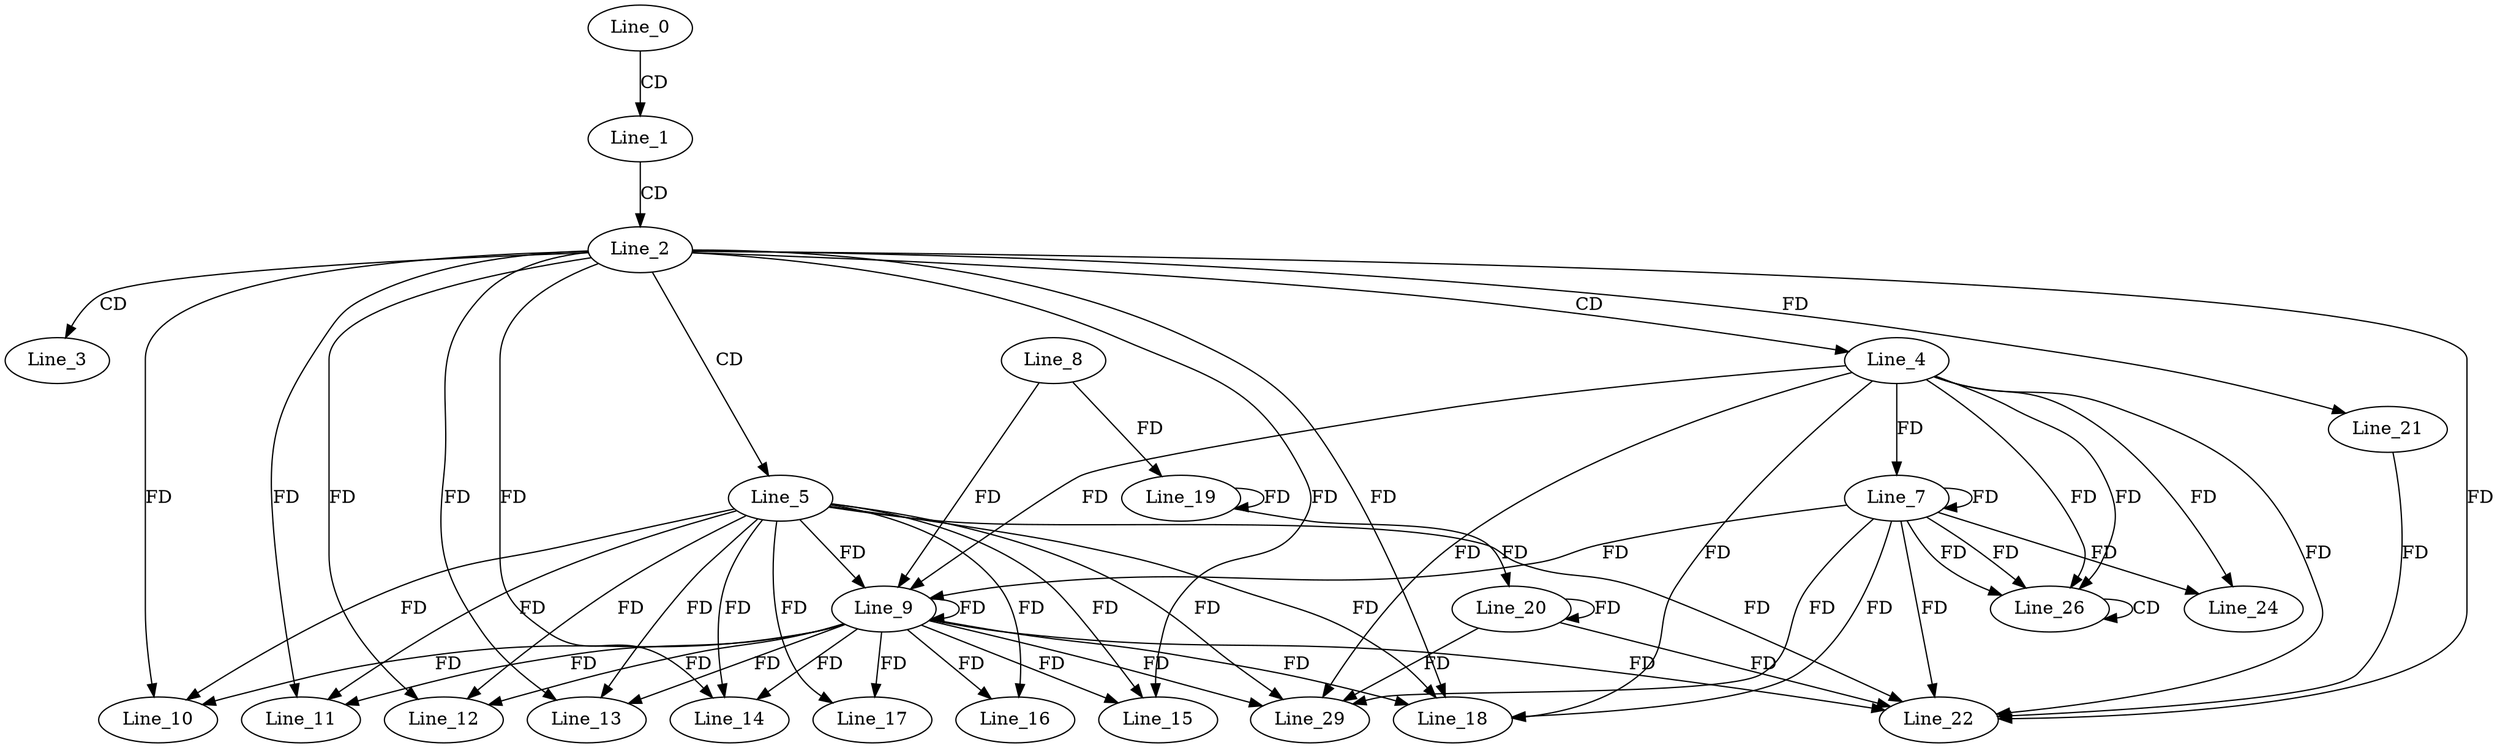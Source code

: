 digraph G {
  Line_0;
  Line_1;
  Line_2;
  Line_3;
  Line_3;
  Line_4;
  Line_5;
  Line_7;
  Line_7;
  Line_9;
  Line_9;
  Line_8;
  Line_10;
  Line_10;
  Line_11;
  Line_11;
  Line_12;
  Line_12;
  Line_13;
  Line_13;
  Line_14;
  Line_14;
  Line_15;
  Line_15;
  Line_16;
  Line_17;
  Line_18;
  Line_19;
  Line_20;
  Line_20;
  Line_21;
  Line_22;
  Line_21;
  Line_22;
  Line_24;
  Line_26;
  Line_26;
  Line_29;
  Line_0 -> Line_1 [ label="CD" ];
  Line_1 -> Line_2 [ label="CD" ];
  Line_2 -> Line_3 [ label="CD" ];
  Line_2 -> Line_4 [ label="CD" ];
  Line_2 -> Line_5 [ label="CD" ];
  Line_4 -> Line_7 [ label="FD" ];
  Line_7 -> Line_7 [ label="FD" ];
  Line_5 -> Line_9 [ label="FD" ];
  Line_9 -> Line_9 [ label="FD" ];
  Line_4 -> Line_9 [ label="FD" ];
  Line_7 -> Line_9 [ label="FD" ];
  Line_8 -> Line_9 [ label="FD" ];
  Line_5 -> Line_10 [ label="FD" ];
  Line_9 -> Line_10 [ label="FD" ];
  Line_2 -> Line_10 [ label="FD" ];
  Line_5 -> Line_11 [ label="FD" ];
  Line_9 -> Line_11 [ label="FD" ];
  Line_2 -> Line_11 [ label="FD" ];
  Line_5 -> Line_12 [ label="FD" ];
  Line_9 -> Line_12 [ label="FD" ];
  Line_2 -> Line_12 [ label="FD" ];
  Line_5 -> Line_13 [ label="FD" ];
  Line_9 -> Line_13 [ label="FD" ];
  Line_2 -> Line_13 [ label="FD" ];
  Line_5 -> Line_14 [ label="FD" ];
  Line_9 -> Line_14 [ label="FD" ];
  Line_2 -> Line_14 [ label="FD" ];
  Line_5 -> Line_15 [ label="FD" ];
  Line_9 -> Line_15 [ label="FD" ];
  Line_2 -> Line_15 [ label="FD" ];
  Line_5 -> Line_16 [ label="FD" ];
  Line_9 -> Line_16 [ label="FD" ];
  Line_5 -> Line_17 [ label="FD" ];
  Line_9 -> Line_17 [ label="FD" ];
  Line_4 -> Line_18 [ label="FD" ];
  Line_7 -> Line_18 [ label="FD" ];
  Line_5 -> Line_18 [ label="FD" ];
  Line_9 -> Line_18 [ label="FD" ];
  Line_2 -> Line_18 [ label="FD" ];
  Line_8 -> Line_19 [ label="FD" ];
  Line_19 -> Line_19 [ label="FD" ];
  Line_20 -> Line_20 [ label="FD" ];
  Line_19 -> Line_20 [ label="FD" ];
  Line_2 -> Line_21 [ label="FD" ];
  Line_4 -> Line_22 [ label="FD" ];
  Line_7 -> Line_22 [ label="FD" ];
  Line_5 -> Line_22 [ label="FD" ];
  Line_9 -> Line_22 [ label="FD" ];
  Line_20 -> Line_22 [ label="FD" ];
  Line_21 -> Line_22 [ label="FD" ];
  Line_2 -> Line_22 [ label="FD" ];
  Line_4 -> Line_24 [ label="FD" ];
  Line_7 -> Line_24 [ label="FD" ];
  Line_4 -> Line_26 [ label="FD" ];
  Line_7 -> Line_26 [ label="FD" ];
  Line_26 -> Line_26 [ label="CD" ];
  Line_4 -> Line_26 [ label="FD" ];
  Line_7 -> Line_26 [ label="FD" ];
  Line_4 -> Line_29 [ label="FD" ];
  Line_7 -> Line_29 [ label="FD" ];
  Line_5 -> Line_29 [ label="FD" ];
  Line_9 -> Line_29 [ label="FD" ];
  Line_20 -> Line_29 [ label="FD" ];
}
